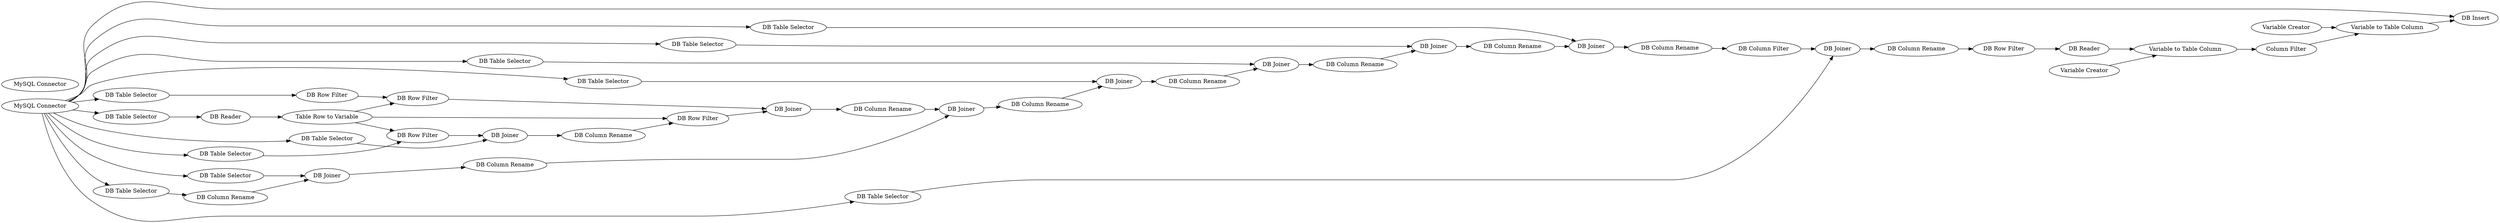 digraph {
	31 [label="DB Joiner"]
	32 [label="DB Table Selector"]
	33 [label="DB Table Selector"]
	35 [label="DB Table Selector"]
	36 [label="DB Table Selector"]
	37 [label="DB Table Selector"]
	42 [label="DB Table Selector"]
	45 [label="DB Table Selector"]
	59 [label="DB Row Filter"]
	61 [label="DB Joiner"]
	62 [label="DB Table Selector"]
	63 [label="DB Joiner"]
	64 [label="DB Joiner"]
	65 [label="DB Column Rename"]
	66 [label="DB Column Rename"]
	67 [label="DB Column Rename"]
	68 [label="DB Column Rename"]
	69 [label="DB Joiner"]
	70 [label="DB Joiner"]
	71 [label="MySQL Connector"]
	73 [label="DB Column Rename"]
	74 [label="DB Column Rename"]
	75 [label="DB Column Rename"]
	76 [label="DB Joiner"]
	77 [label="DB Column Rename"]
	78 [label="DB Column Filter"]
	79 [label="DB Column Rename"]
	80 [label="DB Reader"]
	81 [label="DB Insert"]
	82 [label="DB Table Selector"]
	83 [label="DB Joiner"]
	85 [label="DB Table Selector"]
	86 [label="DB Joiner"]
	87 [label="DB Column Rename"]
	88 [label="DB Row Filter"]
	89 [label="Variable Creator"]
	90 [label="Variable to Table Column"]
	131 [label="DB Table Selector"]
	133 [label="Table Row to Variable"]
	134 [label="DB Reader"]
	137 [label="DB Row Filter"]
	138 [label="DB Row Filter"]
	139 [label="DB Row Filter"]
	141 [label="MySQL Connector"]
	142 [label="Variable Creator"]
	143 [label="Variable to Table Column"]
	144 [label="Column Filter"]
	31 -> 65
	32 -> 59
	33 -> 139
	35 -> 69
	36 -> 64
	37 -> 70
	42 -> 63
	45 -> 76
	59 -> 137
	61 -> 67
	62 -> 74
	63 -> 66
	64 -> 68
	65 -> 61
	66 -> 61
	67 -> 64
	68 -> 69
	69 -> 73
	70 -> 75
	71 -> 45
	71 -> 131
	71 -> 62
	71 -> 42
	71 -> 35
	71 -> 36
	71 -> 37
	71 -> 32
	71 -> 33
	71 -> 85
	71 -> 81
	71 -> 82
	73 -> 70
	74 -> 63
	75 -> 76
	76 -> 77
	77 -> 78
	78 -> 83
	79 -> 88
	80 -> 90
	82 -> 83
	83 -> 79
	85 -> 86
	86 -> 87
	87 -> 138
	88 -> 80
	89 -> 90
	90 -> 144
	131 -> 134
	133 -> 137
	133 -> 139
	133 -> 138
	134 -> 133
	137 -> 31
	138 -> 31
	139 -> 86
	142 -> 143
	143 -> 81
	144 -> 143
	rankdir=LR
}
